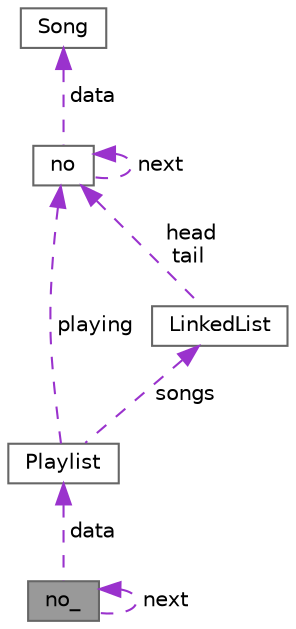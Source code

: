 digraph "no_"
{
 // LATEX_PDF_SIZE
  bgcolor="transparent";
  edge [fontname=Helvetica,fontsize=10,labelfontname=Helvetica,labelfontsize=10];
  node [fontname=Helvetica,fontsize=10,shape=box,height=0.2,width=0.4];
  Node1 [label="no_",height=0.2,width=0.4,color="gray40", fillcolor="grey60", style="filled", fontcolor="black",tooltip=" "];
  Node2 -> Node1 [dir="back",color="darkorchid3",style="dashed",label=" data" ];
  Node2 [label="Playlist",height=0.2,width=0.4,color="gray40", fillcolor="white", style="filled",URL="$class_playlist.html",tooltip=" "];
  Node3 -> Node2 [dir="back",color="darkorchid3",style="dashed",label=" songs" ];
  Node3 [label="LinkedList",height=0.2,width=0.4,color="gray40", fillcolor="white", style="filled",URL="$class_linked_list.html",tooltip=" "];
  Node4 -> Node3 [dir="back",color="darkorchid3",style="dashed",label=" head\ntail" ];
  Node4 [label="no",height=0.2,width=0.4,color="gray40", fillcolor="white", style="filled",URL="$structno.html",tooltip=" "];
  Node5 -> Node4 [dir="back",color="darkorchid3",style="dashed",label=" data" ];
  Node5 [label="Song",height=0.2,width=0.4,color="gray40", fillcolor="white", style="filled",URL="$class_song.html",tooltip=" "];
  Node4 -> Node4 [dir="back",color="darkorchid3",style="dashed",label=" next" ];
  Node4 -> Node2 [dir="back",color="darkorchid3",style="dashed",label=" playing" ];
  Node1 -> Node1 [dir="back",color="darkorchid3",style="dashed",label=" next" ];
}
